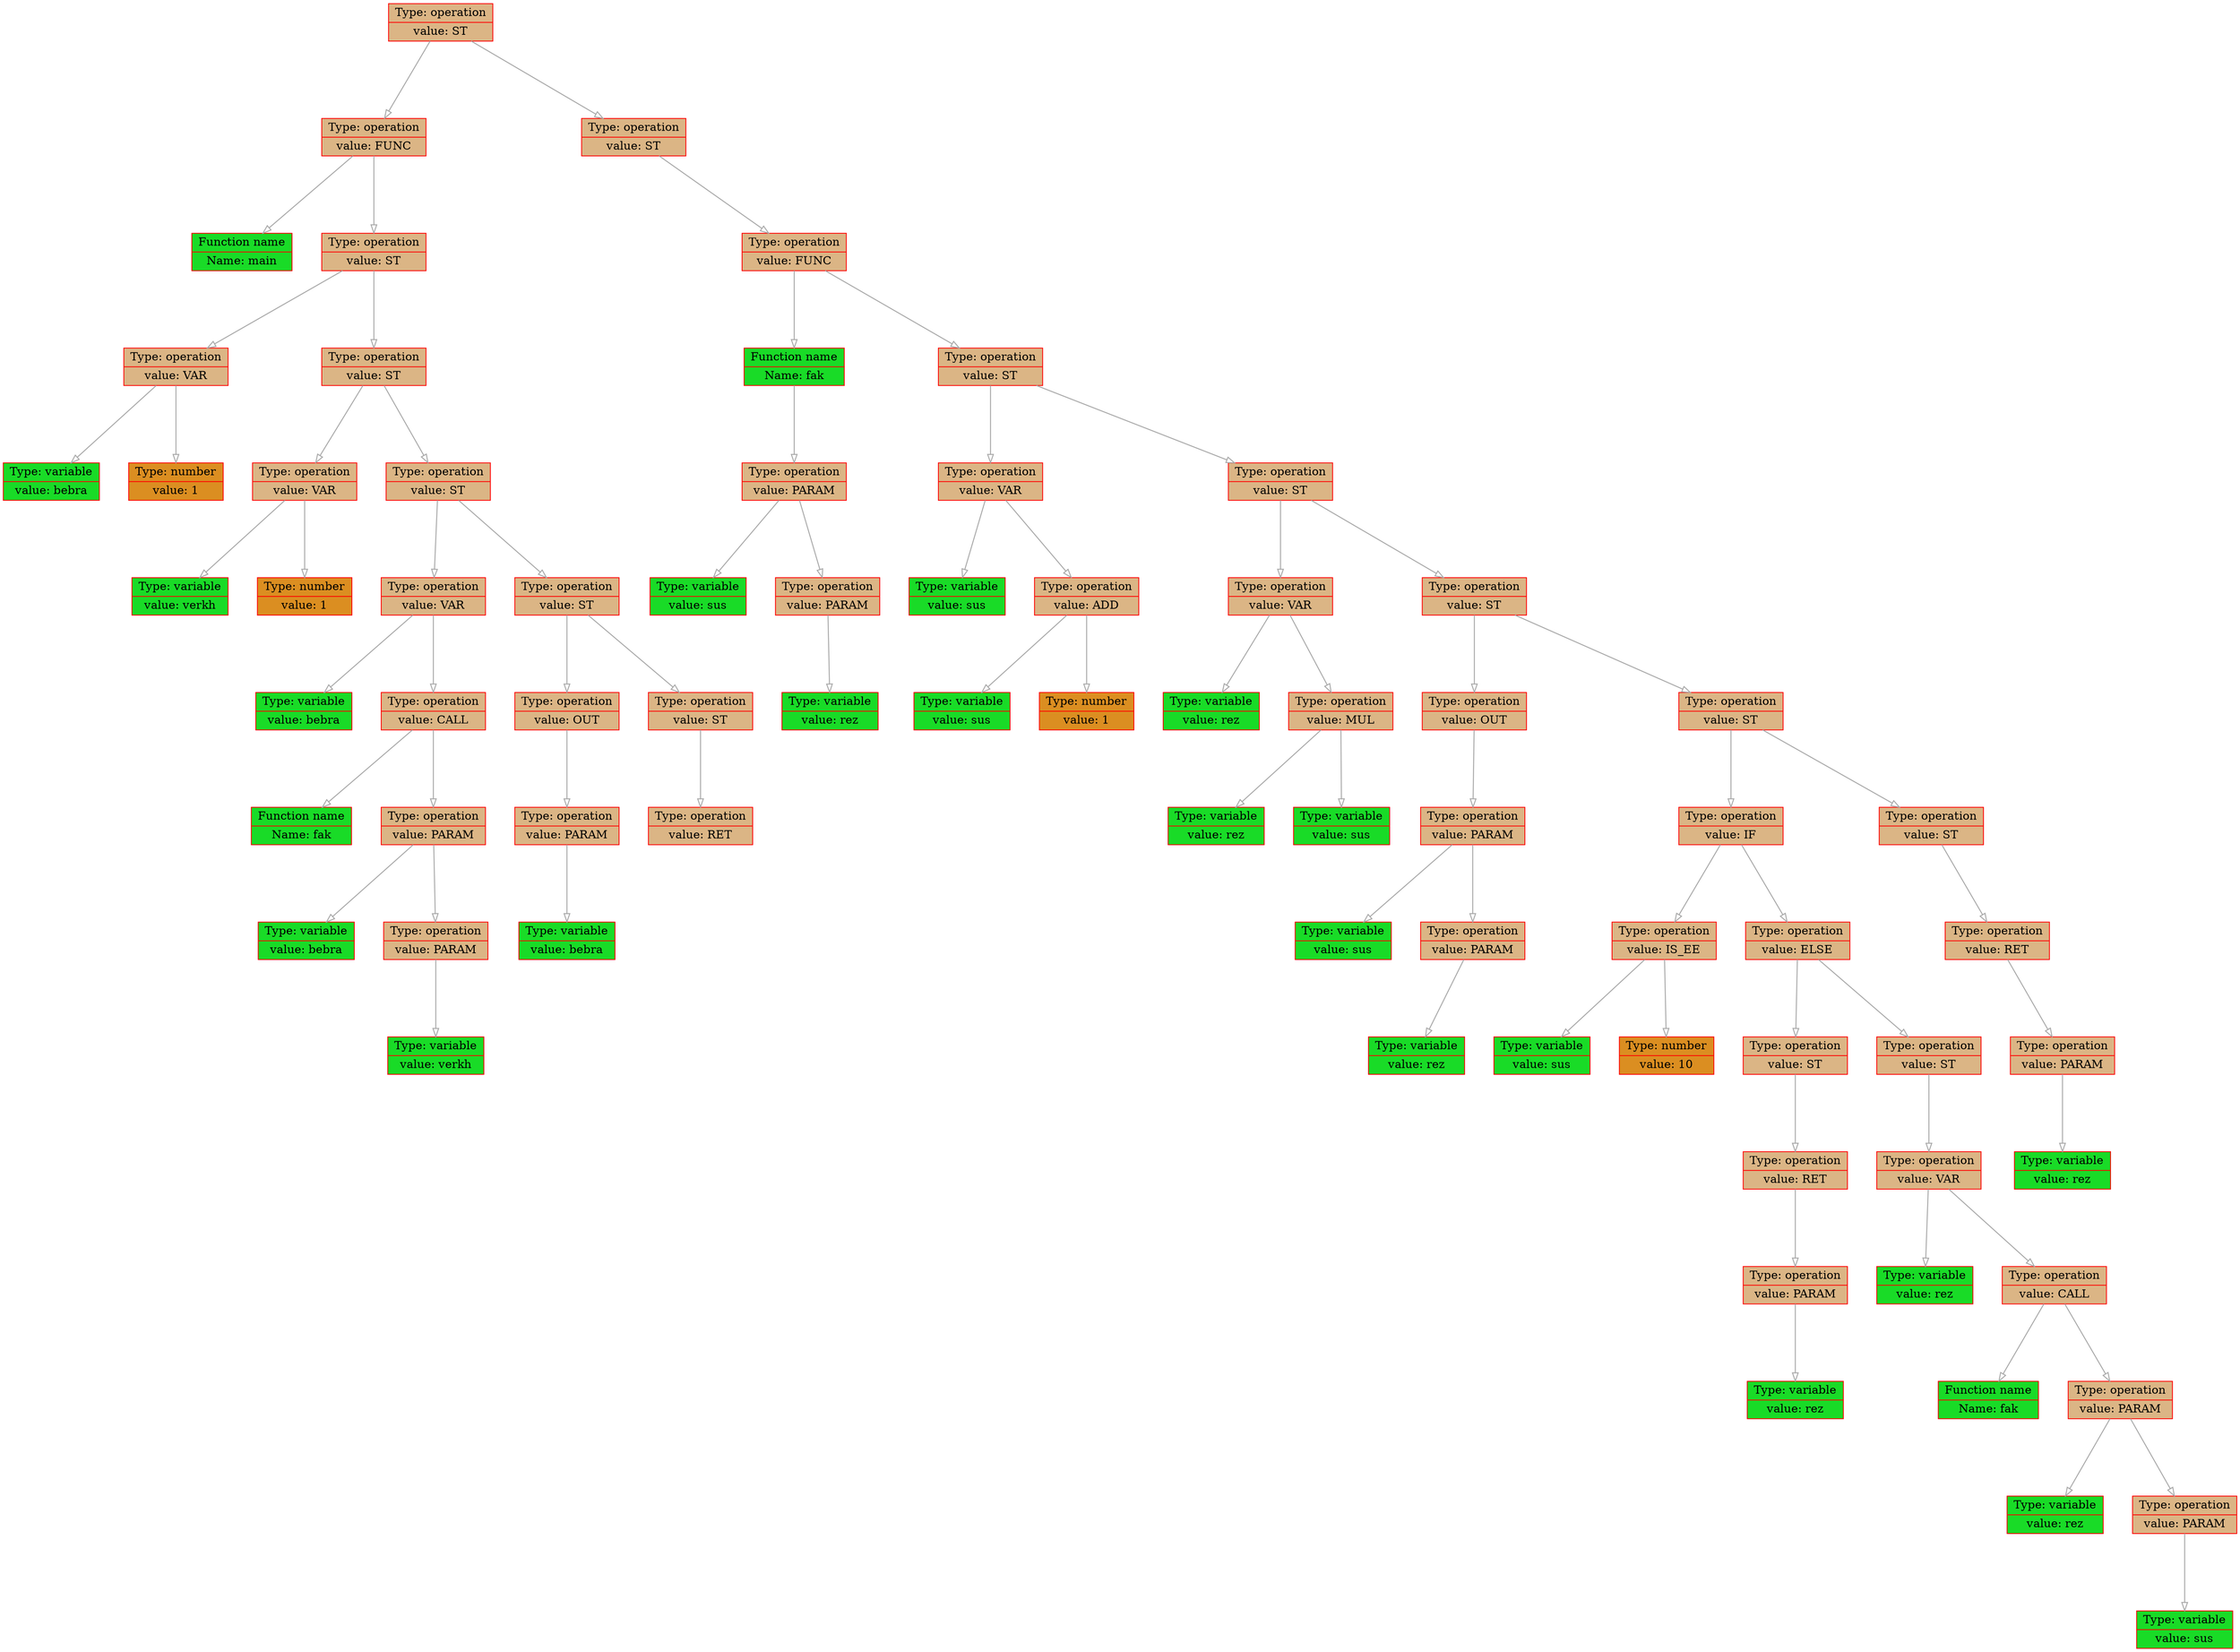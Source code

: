 
    digraph g {
        dpi      = 200;
        fontname = "Comic Sans MS";
        fontsize = 20;
        rankdir   =  TB;
        edge [color = darkgrey, arrowhead = onormal, arrowsize = 1, penwidth = 1.2]
        graph[fillcolor = lightgreen, ranksep = 1.3, nodesep = 0.5,
        style = "rounded, filled",color = green, penwidth = 2]

    Node0000028a1db7d3c0[shape=record, width=0.2, style="filled", color="red", fillcolor="#DBB585",label=" {Type: operation | value: ST}"] 
 
Node0000028a1db7ce30[shape=record, width=0.2, style="filled", color="red", fillcolor="#DBB585",label=" {Type: operation | value: FUNC}"] 
 
Node0000028a1db71cc0[shape=record, width=0.2, style="filled", color="red", fillcolor="#19DB27",label=" {Function name | Name: main}"] 
 
Node0000028a1db7cce0[shape=record, width=0.2, style="filled", color="red", fillcolor="#DBB585",label=" {Type: operation | value: ST}"] 
 
Node0000028a1db71d50[shape=record, width=0.2, style="filled", color="red", fillcolor="#DBB585",label=" {Type: operation | value: VAR}"] 
 
Node0000028a1db71cf0[shape=record, width=0.2, style="filled", color="red", fillcolor="#19DB27",label=" {Type: variable | value: bebra}"] 
 
Node0000028a1db71d20[shape=record, width=0.2, style="filled", color="red", fillcolor="#DB8E21",label=" {Type: number | value: 1}"] 
 
Node0000028a1db7cf50[shape=record, width=0.2, style="filled", color="red", fillcolor="#DBB585",label=" {Type: operation | value: ST}"] 
 
Node0000028a1dd43e80[shape=record, width=0.2, style="filled", color="red", fillcolor="#DBB585",label=" {Type: operation | value: VAR}"] 
 
Node0000028a1db71d80[shape=record, width=0.2, style="filled", color="red", fillcolor="#19DB27",label=" {Type: variable | value: verkh}"] 
 
Node0000028a1db71db0[shape=record, width=0.2, style="filled", color="red", fillcolor="#DB8E21",label=" {Type: number | value: 1}"] 
 
Node0000028a1db7cef0[shape=record, width=0.2, style="filled", color="red", fillcolor="#DBB585",label=" {Type: operation | value: ST}"] 
 
Node0000028a1db7cd70[shape=record, width=0.2, style="filled", color="red", fillcolor="#DBB585",label=" {Type: operation | value: VAR}"] 
 
Node0000028a1dd43eb0[shape=record, width=0.2, style="filled", color="red", fillcolor="#19DB27",label=" {Type: variable | value: bebra}"] 
 
Node0000028a1db7cbd0[shape=record, width=0.2, style="filled", color="red", fillcolor="#DBB585",label=" {Type: operation | value: CALL}"] 
 
Node0000028a1dd43ee0[shape=record, width=0.2, style="filled", color="red", fillcolor="#19DB27",label=" {Function name | Name: fak}"] 
 
Node0000028a1dd43fa0[shape=record, width=0.2, style="filled", color="red", fillcolor="#DBB585",label=" {Type: operation | value: PARAM}"] 
 
Node0000028a1dd43f10[shape=record, width=0.2, style="filled", color="red", fillcolor="#19DB27",label=" {Type: variable | value: bebra}"] 
 
Node0000028a1dd43f70[shape=record, width=0.2, style="filled", color="red", fillcolor="#DBB585",label=" {Type: operation | value: PARAM}"] 
 
Node0000028a1dd43f40[shape=record, width=0.2, style="filled", color="red", fillcolor="#19DB27",label=" {Type: variable | value: verkh}"] 
 
Node0000028a1db7cf20[shape=record, width=0.2, style="filled", color="red", fillcolor="#DBB585",label=" {Type: operation | value: ST}"] 
 
Node0000028a1db7cda0[shape=record, width=0.2, style="filled", color="red", fillcolor="#DBB585",label=" {Type: operation | value: OUT}"] 
 
Node0000028a1db7cdd0[shape=record, width=0.2, style="filled", color="red", fillcolor="#DBB585",label=" {Type: operation | value: PARAM}"] 
 
Node0000028a1db7cd40[shape=record, width=0.2, style="filled", color="red", fillcolor="#19DB27",label=" {Type: variable | value: bebra}"] 
 
Node0000028a1db7ce00[shape=record, width=0.2, style="filled", color="red", fillcolor="#DBB585",label=" {Type: operation | value: ST}"] 
 
Node0000028a1db7cc50[shape=record, width=0.2, style="filled", color="red", fillcolor="#DBB585",label=" {Type: operation | value: RET}"] 
 
Node0000028a1db7d750[shape=record, width=0.2, style="filled", color="red", fillcolor="#DBB585",label=" {Type: operation | value: ST}"] 
 
Node0000028a1db7d720[shape=record, width=0.2, style="filled", color="red", fillcolor="#DBB585",label=" {Type: operation | value: FUNC}"] 
 
Node0000028a1db7cec0[shape=record, width=0.2, style="filled", color="red", fillcolor="#19DB27",label=" {Function name | Name: fak}"] 
 
Node0000028a1db7ccb0[shape=record, width=0.2, style="filled", color="red", fillcolor="#DBB585",label=" {Type: operation | value: PARAM}"] 
 
Node0000028a1db7ce60[shape=record, width=0.2, style="filled", color="red", fillcolor="#19DB27",label=" {Type: variable | value: sus}"] 
 
Node0000028a1db7cd10[shape=record, width=0.2, style="filled", color="red", fillcolor="#DBB585",label=" {Type: operation | value: PARAM}"] 
 
Node0000028a1db7ce90[shape=record, width=0.2, style="filled", color="red", fillcolor="#19DB27",label=" {Type: variable | value: rez}"] 
 
Node0000028a1db7d390[shape=record, width=0.2, style="filled", color="red", fillcolor="#DBB585",label=" {Type: operation | value: ST}"] 
 
Node0000028a1db7d660[shape=record, width=0.2, style="filled", color="red", fillcolor="#DBB585",label=" {Type: operation | value: VAR}"] 
 
Node0000028a1db7cf80[shape=record, width=0.2, style="filled", color="red", fillcolor="#19DB27",label=" {Type: variable | value: sus}"] 
 
Node0000028a1db7d6c0[shape=record, width=0.2, style="filled", color="red", fillcolor="#DBB585",label=" {Type: operation | value: ADD}"] 
 
Node0000028a1db7cfb0[shape=record, width=0.2, style="filled", color="red", fillcolor="#19DB27",label=" {Type: variable | value: sus}"] 
 
Node0000028a1db7cc80[shape=record, width=0.2, style="filled", color="red", fillcolor="#DB8E21",label=" {Type: number | value: 1}"] 
 
Node0000028a1db7d330[shape=record, width=0.2, style="filled", color="red", fillcolor="#DBB585",label=" {Type: operation | value: ST}"] 
 
Node0000028a1db7d2a0[shape=record, width=0.2, style="filled", color="red", fillcolor="#DBB585",label=" {Type: operation | value: VAR}"] 
 
Node0000028a1db7d360[shape=record, width=0.2, style="filled", color="red", fillcolor="#19DB27",label=" {Type: variable | value: rez}"] 
 
Node0000028a1db7d1b0[shape=record, width=0.2, style="filled", color="red", fillcolor="#DBB585",label=" {Type: operation | value: MUL}"] 
 
Node0000028a1db7d3f0[shape=record, width=0.2, style="filled", color="red", fillcolor="#19DB27",label=" {Type: variable | value: rez}"] 
 
Node0000028a1db7d420[shape=record, width=0.2, style="filled", color="red", fillcolor="#19DB27",label=" {Type: variable | value: sus}"] 
 
Node0000028a1db7d630[shape=record, width=0.2, style="filled", color="red", fillcolor="#DBB585",label=" {Type: operation | value: ST}"] 
 
Node0000028a1db7d150[shape=record, width=0.2, style="filled", color="red", fillcolor="#DBB585",label=" {Type: operation | value: OUT}"] 
 
Node0000028a1db7d1e0[shape=record, width=0.2, style="filled", color="red", fillcolor="#DBB585",label=" {Type: operation | value: PARAM}"] 
 
Node0000028a1db7d060[shape=record, width=0.2, style="filled", color="red", fillcolor="#19DB27",label=" {Type: variable | value: sus}"] 
 
Node0000028a1db7d5d0[shape=record, width=0.2, style="filled", color="red", fillcolor="#DBB585",label=" {Type: operation | value: PARAM}"] 
 
Node0000028a1db7d240[shape=record, width=0.2, style="filled", color="red", fillcolor="#19DB27",label=" {Type: variable | value: rez}"] 
 
Node0000028a1db7d600[shape=record, width=0.2, style="filled", color="red", fillcolor="#DBB585",label=" {Type: operation | value: ST}"] 
 
Node0000028a1db7d2d0[shape=record, width=0.2, style="filled", color="red", fillcolor="#DBB585",label=" {Type: operation | value: IF}"] 
 
Node0000028a1db7d690[shape=record, width=0.2, style="filled", color="red", fillcolor="#DBB585",label=" {Type: operation | value: IS_EE}"] 
 
Node0000028a1db7d780[shape=record, width=0.2, style="filled", color="red", fillcolor="#19DB27",label=" {Type: variable | value: sus}"] 
 
Node0000028a1db7d7b0[shape=record, width=0.2, style="filled", color="red", fillcolor="#DB8E21",label=" {Type: number | value: 10}"] 
 
Node0000028a1db7d120[shape=record, width=0.2, style="filled", color="red", fillcolor="#DBB585",label=" {Type: operation | value: ELSE}"] 
 
Node0000028a1db7d210[shape=record, width=0.2, style="filled", color="red", fillcolor="#DBB585",label=" {Type: operation | value: ST}"] 
 
Node0000028a1db7d4e0[shape=record, width=0.2, style="filled", color="red", fillcolor="#DBB585",label=" {Type: operation | value: RET}"] 
 
Node0000028a1db7d7e0[shape=record, width=0.2, style="filled", color="red", fillcolor="#DBB585",label=" {Type: operation | value: PARAM}"] 
 
Node0000028a1db7d4b0[shape=record, width=0.2, style="filled", color="red", fillcolor="#19DB27",label=" {Type: variable | value: rez}"] 
 
Node0000028a1db7d5a0[shape=record, width=0.2, style="filled", color="red", fillcolor="#DBB585",label=" {Type: operation | value: ST}"] 
 
Node0000028a1db7d570[shape=record, width=0.2, style="filled", color="red", fillcolor="#DBB585",label=" {Type: operation | value: VAR}"] 
 
Node0000028a1db7d450[shape=record, width=0.2, style="filled", color="red", fillcolor="#19DB27",label=" {Type: variable | value: rez}"] 
 
Node0000028a1db7d090[shape=record, width=0.2, style="filled", color="red", fillcolor="#DBB585",label=" {Type: operation | value: CALL}"] 
 
Node0000028a1db7d480[shape=record, width=0.2, style="filled", color="red", fillcolor="#19DB27",label=" {Function name | Name: fak}"] 
 
Node0000028a1db7d6f0[shape=record, width=0.2, style="filled", color="red", fillcolor="#DBB585",label=" {Type: operation | value: PARAM}"] 
 
Node0000028a1db7d270[shape=record, width=0.2, style="filled", color="red", fillcolor="#19DB27",label=" {Type: variable | value: rez}"] 
 
Node0000028a1db7d540[shape=record, width=0.2, style="filled", color="red", fillcolor="#DBB585",label=" {Type: operation | value: PARAM}"] 
 
Node0000028a1db7d510[shape=record, width=0.2, style="filled", color="red", fillcolor="#19DB27",label=" {Type: variable | value: sus}"] 
 
Node0000028a1db7d300[shape=record, width=0.2, style="filled", color="red", fillcolor="#DBB585",label=" {Type: operation | value: ST}"] 
 
Node0000028a1db7d180[shape=record, width=0.2, style="filled", color="red", fillcolor="#DBB585",label=" {Type: operation | value: RET}"] 
 
Node0000028a1db7d0f0[shape=record, width=0.2, style="filled", color="red", fillcolor="#DBB585",label=" {Type: operation | value: PARAM}"] 
 
Node0000028a1db7d0c0[shape=record, width=0.2, style="filled", color="red", fillcolor="#19DB27",label=" {Type: variable | value: rez}"] 
 
Node0000028a1db7d3c0->Node0000028a1db7ce30
Node0000028a1db7ce30->Node0000028a1db71cc0
Node0000028a1db7ce30->Node0000028a1db7cce0
Node0000028a1db7cce0->Node0000028a1db71d50
Node0000028a1db71d50->Node0000028a1db71cf0
Node0000028a1db71d50->Node0000028a1db71d20
Node0000028a1db7cce0->Node0000028a1db7cf50
Node0000028a1db7cf50->Node0000028a1dd43e80
Node0000028a1dd43e80->Node0000028a1db71d80
Node0000028a1dd43e80->Node0000028a1db71db0
Node0000028a1db7cf50->Node0000028a1db7cef0
Node0000028a1db7cef0->Node0000028a1db7cd70
Node0000028a1db7cd70->Node0000028a1dd43eb0
Node0000028a1db7cd70->Node0000028a1db7cbd0
Node0000028a1db7cbd0->Node0000028a1dd43ee0
Node0000028a1db7cbd0->Node0000028a1dd43fa0
Node0000028a1dd43fa0->Node0000028a1dd43f10
Node0000028a1dd43fa0->Node0000028a1dd43f70
Node0000028a1dd43f70->Node0000028a1dd43f40
Node0000028a1db7cef0->Node0000028a1db7cf20
Node0000028a1db7cf20->Node0000028a1db7cda0
Node0000028a1db7cda0->Node0000028a1db7cdd0
Node0000028a1db7cdd0->Node0000028a1db7cd40
Node0000028a1db7cf20->Node0000028a1db7ce00
Node0000028a1db7ce00->Node0000028a1db7cc50
Node0000028a1db7d3c0->Node0000028a1db7d750
Node0000028a1db7d750->Node0000028a1db7d720
Node0000028a1db7d720->Node0000028a1db7cec0
Node0000028a1db7cec0->Node0000028a1db7ccb0
Node0000028a1db7ccb0->Node0000028a1db7ce60
Node0000028a1db7ccb0->Node0000028a1db7cd10
Node0000028a1db7cd10->Node0000028a1db7ce90
Node0000028a1db7d720->Node0000028a1db7d390
Node0000028a1db7d390->Node0000028a1db7d660
Node0000028a1db7d660->Node0000028a1db7cf80
Node0000028a1db7d660->Node0000028a1db7d6c0
Node0000028a1db7d6c0->Node0000028a1db7cfb0
Node0000028a1db7d6c0->Node0000028a1db7cc80
Node0000028a1db7d390->Node0000028a1db7d330
Node0000028a1db7d330->Node0000028a1db7d2a0
Node0000028a1db7d2a0->Node0000028a1db7d360
Node0000028a1db7d2a0->Node0000028a1db7d1b0
Node0000028a1db7d1b0->Node0000028a1db7d3f0
Node0000028a1db7d1b0->Node0000028a1db7d420
Node0000028a1db7d330->Node0000028a1db7d630
Node0000028a1db7d630->Node0000028a1db7d150
Node0000028a1db7d150->Node0000028a1db7d1e0
Node0000028a1db7d1e0->Node0000028a1db7d060
Node0000028a1db7d1e0->Node0000028a1db7d5d0
Node0000028a1db7d5d0->Node0000028a1db7d240
Node0000028a1db7d630->Node0000028a1db7d600
Node0000028a1db7d600->Node0000028a1db7d2d0
Node0000028a1db7d2d0->Node0000028a1db7d690
Node0000028a1db7d690->Node0000028a1db7d780
Node0000028a1db7d690->Node0000028a1db7d7b0
Node0000028a1db7d2d0->Node0000028a1db7d120
Node0000028a1db7d120->Node0000028a1db7d210
Node0000028a1db7d210->Node0000028a1db7d4e0
Node0000028a1db7d4e0->Node0000028a1db7d7e0
Node0000028a1db7d7e0->Node0000028a1db7d4b0
Node0000028a1db7d120->Node0000028a1db7d5a0
Node0000028a1db7d5a0->Node0000028a1db7d570
Node0000028a1db7d570->Node0000028a1db7d450
Node0000028a1db7d570->Node0000028a1db7d090
Node0000028a1db7d090->Node0000028a1db7d480
Node0000028a1db7d090->Node0000028a1db7d6f0
Node0000028a1db7d6f0->Node0000028a1db7d270
Node0000028a1db7d6f0->Node0000028a1db7d540
Node0000028a1db7d540->Node0000028a1db7d510
Node0000028a1db7d600->Node0000028a1db7d300
Node0000028a1db7d300->Node0000028a1db7d180
Node0000028a1db7d180->Node0000028a1db7d0f0
Node0000028a1db7d0f0->Node0000028a1db7d0c0
}
